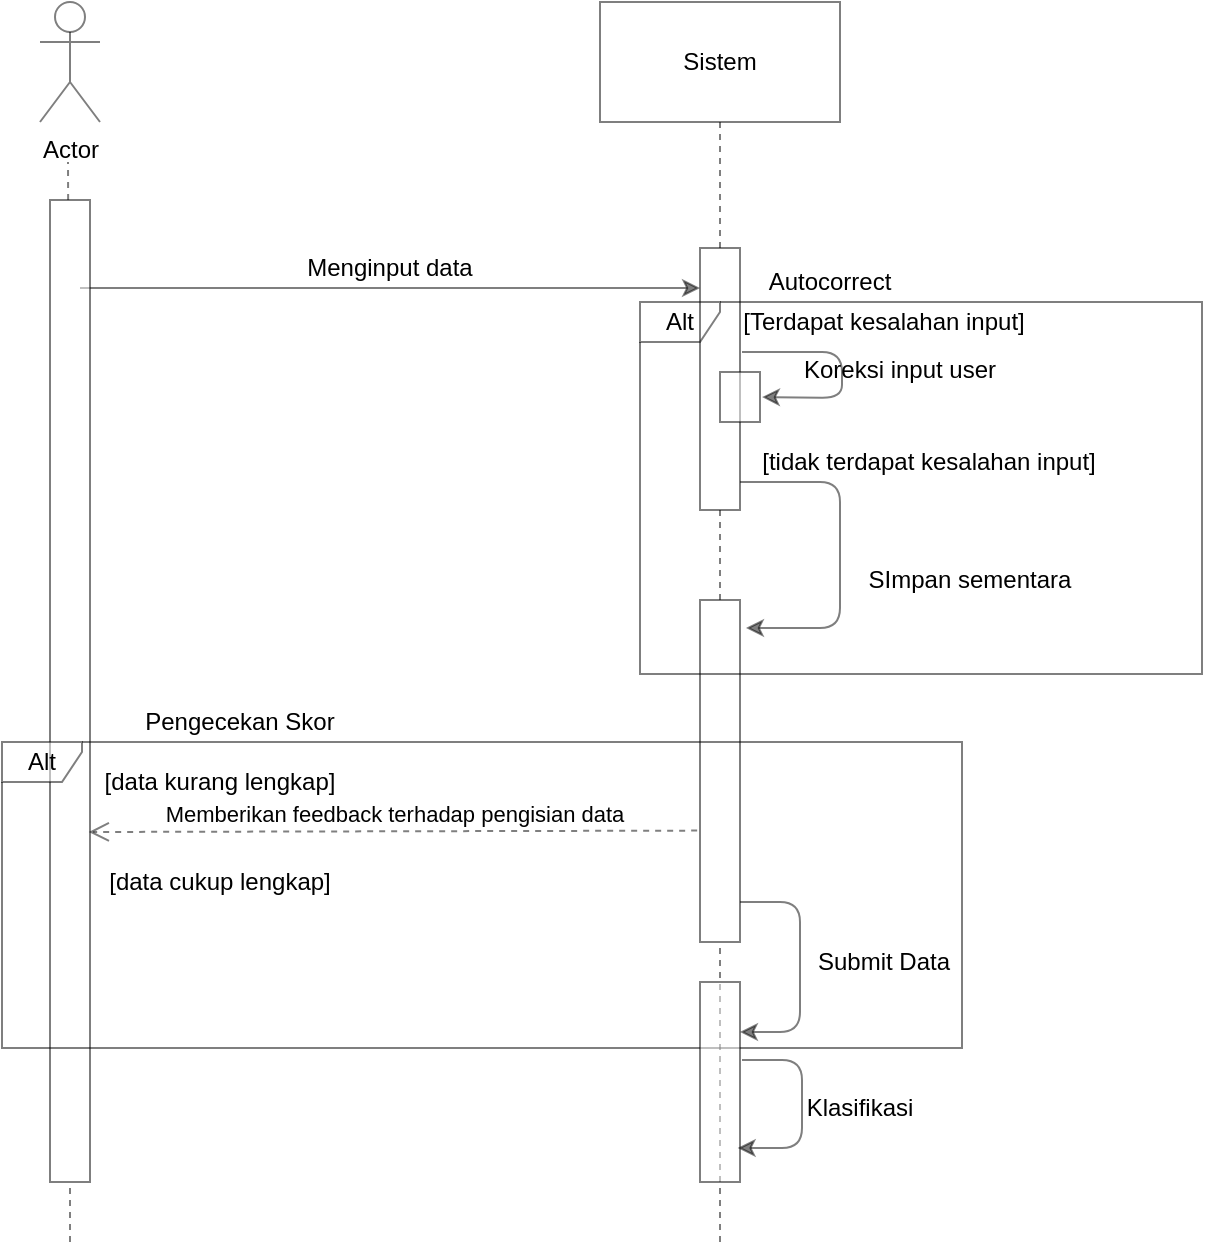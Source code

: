 <mxfile version="12.7.4" type="github">
  <diagram id="Kr0X2cho4FaQQ7qcvASZ" name="Page-1">
    <mxGraphModel dx="980" dy="573" grid="1" gridSize="10" guides="1" tooltips="1" connect="1" arrows="1" fold="1" page="1" pageScale="1" pageWidth="827" pageHeight="1169" math="0" shadow="0">
      <root>
        <mxCell id="0" />
        <mxCell id="1" parent="0" />
        <mxCell id="PtdSSJlPHfbnFX0VxmrV-1" value="Actor" style="shape=umlActor;verticalLabelPosition=bottom;labelBackgroundColor=#ffffff;verticalAlign=top;html=1;outlineConnect=0;opacity=50;" parent="1" vertex="1">
          <mxGeometry x="99" y="275" width="30" height="60" as="geometry" />
        </mxCell>
        <mxCell id="yn2PeH5WS4tfaP8pmI9j-5" value="" style="group;opacity=50;" parent="1" vertex="1" connectable="0">
          <mxGeometry x="379" y="275" width="120" height="60" as="geometry" />
        </mxCell>
        <mxCell id="PtdSSJlPHfbnFX0VxmrV-2" value="" style="rounded=0;whiteSpace=wrap;html=1;opacity=50;" parent="yn2PeH5WS4tfaP8pmI9j-5" vertex="1">
          <mxGeometry width="120" height="60" as="geometry" />
        </mxCell>
        <mxCell id="yn2PeH5WS4tfaP8pmI9j-1" value="Sistem" style="text;html=1;align=center;verticalAlign=middle;whiteSpace=wrap;rounded=0;opacity=50;" parent="yn2PeH5WS4tfaP8pmI9j-5" vertex="1">
          <mxGeometry x="20" y="20" width="80" height="20" as="geometry" />
        </mxCell>
        <mxCell id="yn2PeH5WS4tfaP8pmI9j-14" value="" style="endArrow=classic;html=1;exitX=0;exitY=1;exitDx=0;exitDy=0;opacity=50;" parent="1" source="ZmYGv-1Y40UOif_T1ciF-18" edge="1">
          <mxGeometry width="50" height="50" relative="1" as="geometry">
            <mxPoint x="449" y="495" as="sourcePoint" />
            <mxPoint x="452" y="588" as="targetPoint" />
            <Array as="points">
              <mxPoint x="499" y="515" />
              <mxPoint x="499" y="588" />
            </Array>
          </mxGeometry>
        </mxCell>
        <mxCell id="yn2PeH5WS4tfaP8pmI9j-16" value="" style="group;opacity=50;" parent="1" vertex="1" connectable="0">
          <mxGeometry x="119" y="398" width="310" height="20" as="geometry" />
        </mxCell>
        <mxCell id="yn2PeH5WS4tfaP8pmI9j-4" value="" style="endArrow=classic;html=1;opacity=50;" parent="yn2PeH5WS4tfaP8pmI9j-16" edge="1">
          <mxGeometry width="50" height="50" relative="1" as="geometry">
            <mxPoint y="20" as="sourcePoint" />
            <mxPoint x="310" y="20" as="targetPoint" />
          </mxGeometry>
        </mxCell>
        <mxCell id="yn2PeH5WS4tfaP8pmI9j-9" value="Menginput data" style="text;html=1;align=center;verticalAlign=middle;whiteSpace=wrap;rounded=0;opacity=50;" parent="yn2PeH5WS4tfaP8pmI9j-16" vertex="1">
          <mxGeometry x="35.769" width="238.462" height="20" as="geometry" />
        </mxCell>
        <mxCell id="1JGHUam5wkuJCgiTYqTm-18" value="SImpan sementara" style="text;html=1;align=center;verticalAlign=middle;whiteSpace=wrap;rounded=0;opacity=50;" parent="1" vertex="1">
          <mxGeometry x="474" y="554" width="180" height="20" as="geometry" />
        </mxCell>
        <mxCell id="1JGHUam5wkuJCgiTYqTm-25" value="" style="endArrow=none;dashed=1;html=1;opacity=50;" parent="1" source="1JGHUam5wkuJCgiTYqTm-30" edge="1">
          <mxGeometry width="50" height="50" relative="1" as="geometry">
            <mxPoint x="113.41" y="1015" as="sourcePoint" />
            <mxPoint x="113" y="355" as="targetPoint" />
          </mxGeometry>
        </mxCell>
        <mxCell id="1JGHUam5wkuJCgiTYqTm-26" value="" style="endArrow=none;dashed=1;html=1;entryX=0.5;entryY=1;entryDx=0;entryDy=0;opacity=50;" parent="1" source="1JGHUam5wkuJCgiTYqTm-33" target="PtdSSJlPHfbnFX0VxmrV-2" edge="1">
          <mxGeometry width="50" height="50" relative="1" as="geometry">
            <mxPoint x="438.41" y="1015" as="sourcePoint" />
            <mxPoint x="438.41" y="536" as="targetPoint" />
          </mxGeometry>
        </mxCell>
        <mxCell id="1JGHUam5wkuJCgiTYqTm-30" value="" style="rounded=0;whiteSpace=wrap;html=1;opacity=50;" parent="1" vertex="1">
          <mxGeometry x="104" y="374" width="20" height="491" as="geometry" />
        </mxCell>
        <mxCell id="1JGHUam5wkuJCgiTYqTm-31" value="" style="endArrow=none;dashed=1;html=1;opacity=50;" parent="1" target="1JGHUam5wkuJCgiTYqTm-30" edge="1">
          <mxGeometry width="50" height="50" relative="1" as="geometry">
            <mxPoint x="114" y="895" as="sourcePoint" />
            <mxPoint x="113.41" y="536" as="targetPoint" />
          </mxGeometry>
        </mxCell>
        <mxCell id="1JGHUam5wkuJCgiTYqTm-33" value="" style="rounded=0;whiteSpace=wrap;html=1;opacity=50;" parent="1" vertex="1">
          <mxGeometry x="429" y="398" width="20" height="131" as="geometry" />
        </mxCell>
        <mxCell id="1JGHUam5wkuJCgiTYqTm-34" value="" style="endArrow=none;dashed=1;html=1;entryX=0.5;entryY=1;entryDx=0;entryDy=0;opacity=50;" parent="1" target="1JGHUam5wkuJCgiTYqTm-33" edge="1" source="1JGHUam5wkuJCgiTYqTm-40">
          <mxGeometry width="50" height="50" relative="1" as="geometry">
            <mxPoint x="439" y="1035" as="sourcePoint" />
            <mxPoint x="439" y="508.0" as="targetPoint" />
          </mxGeometry>
        </mxCell>
        <mxCell id="1JGHUam5wkuJCgiTYqTm-41" value="Memberikan feedback terhadap pengisian data" style="html=1;verticalAlign=bottom;endArrow=open;dashed=1;endSize=8;entryX=0.969;entryY=0.209;entryDx=0;entryDy=0;entryPerimeter=0;exitX=-0.071;exitY=0.893;exitDx=0;exitDy=0;exitPerimeter=0;opacity=50;" parent="1" edge="1">
          <mxGeometry relative="1" as="geometry">
            <mxPoint x="427.58" y="689.3" as="sourcePoint" />
            <mxPoint x="123.38" y="690" as="targetPoint" />
          </mxGeometry>
        </mxCell>
        <mxCell id="1JGHUam5wkuJCgiTYqTm-40" value="" style="rounded=0;whiteSpace=wrap;html=1;opacity=50;" parent="1" vertex="1">
          <mxGeometry x="429" y="574" width="20" height="171" as="geometry" />
        </mxCell>
        <mxCell id="ZmYGv-1Y40UOif_T1ciF-9" value="" style="endArrow=none;dashed=1;html=1;entryX=0.5;entryY=1;entryDx=0;entryDy=0;opacity=50;" edge="1" parent="1" target="1JGHUam5wkuJCgiTYqTm-40">
          <mxGeometry width="50" height="50" relative="1" as="geometry">
            <mxPoint x="439" y="895" as="sourcePoint" />
            <mxPoint x="439" y="505" as="targetPoint" />
          </mxGeometry>
        </mxCell>
        <mxCell id="ZmYGv-1Y40UOif_T1ciF-12" value="" style="rounded=0;whiteSpace=wrap;html=1;opacity=50;" vertex="1" parent="1">
          <mxGeometry x="439" y="460" width="20" height="25" as="geometry" />
        </mxCell>
        <mxCell id="ZmYGv-1Y40UOif_T1ciF-13" value="" style="endArrow=classic;html=1;entryX=1;entryY=0.5;entryDx=0;entryDy=0;opacity=50;exitX=1.05;exitY=0.397;exitDx=0;exitDy=0;exitPerimeter=0;" edge="1" parent="1" source="1JGHUam5wkuJCgiTYqTm-33">
          <mxGeometry width="50" height="50" relative="1" as="geometry">
            <mxPoint x="460" y="445" as="sourcePoint" />
            <mxPoint x="460.0" y="472.5" as="targetPoint" />
            <Array as="points">
              <mxPoint x="500" y="450" />
              <mxPoint x="500" y="473" />
            </Array>
          </mxGeometry>
        </mxCell>
        <mxCell id="ZmYGv-1Y40UOif_T1ciF-14" value="Koreksi input user" style="text;html=1;align=center;verticalAlign=middle;whiteSpace=wrap;rounded=0;opacity=50;" vertex="1" parent="1">
          <mxGeometry x="474" y="449" width="110" height="20" as="geometry" />
        </mxCell>
        <mxCell id="ZmYGv-1Y40UOif_T1ciF-15" value="Autocorrect" style="text;html=1;align=center;verticalAlign=middle;whiteSpace=wrap;rounded=0;opacity=50;" vertex="1" parent="1">
          <mxGeometry x="459" y="405" width="70" height="20" as="geometry" />
        </mxCell>
        <mxCell id="ZmYGv-1Y40UOif_T1ciF-16" value="Alt" style="shape=umlFrame;whiteSpace=wrap;html=1;width=40;height=20;opacity=50;fillColor=none;" vertex="1" parent="1">
          <mxGeometry x="399" y="425" width="281" height="186" as="geometry" />
        </mxCell>
        <mxCell id="ZmYGv-1Y40UOif_T1ciF-17" value="[Terdapat kesalahan input]" style="text;html=1;align=center;verticalAlign=middle;whiteSpace=wrap;rounded=0;opacity=50;" vertex="1" parent="1">
          <mxGeometry x="436" y="425" width="170" height="20" as="geometry" />
        </mxCell>
        <mxCell id="ZmYGv-1Y40UOif_T1ciF-18" value="[tidak terdapat kesalahan input]" style="text;html=1;align=center;verticalAlign=middle;whiteSpace=wrap;rounded=0;opacity=50;" vertex="1" parent="1">
          <mxGeometry x="449" y="495" width="189" height="20" as="geometry" />
        </mxCell>
        <mxCell id="ZmYGv-1Y40UOif_T1ciF-19" value="Alt" style="shape=umlFrame;whiteSpace=wrap;html=1;width=40;height=20;opacity=50;" vertex="1" parent="1">
          <mxGeometry x="80" y="645" width="480" height="153" as="geometry" />
        </mxCell>
        <mxCell id="ZmYGv-1Y40UOif_T1ciF-20" value="Pengecekan Skor" style="text;html=1;align=center;verticalAlign=middle;whiteSpace=wrap;rounded=0;opacity=50;" vertex="1" parent="1">
          <mxGeometry x="139" y="625" width="120" height="20" as="geometry" />
        </mxCell>
        <mxCell id="ZmYGv-1Y40UOif_T1ciF-21" value="[data kurang lengkap]" style="text;html=1;align=center;verticalAlign=middle;whiteSpace=wrap;rounded=0;opacity=50;" vertex="1" parent="1">
          <mxGeometry x="119" y="655" width="140" height="20" as="geometry" />
        </mxCell>
        <mxCell id="ZmYGv-1Y40UOif_T1ciF-22" value="[data cukup lengkap]" style="text;html=1;align=center;verticalAlign=middle;whiteSpace=wrap;rounded=0;opacity=50;" vertex="1" parent="1">
          <mxGeometry x="119" y="705" width="140" height="20" as="geometry" />
        </mxCell>
        <mxCell id="ZmYGv-1Y40UOif_T1ciF-23" value="" style="rounded=0;whiteSpace=wrap;html=1;opacity=50;" vertex="1" parent="1">
          <mxGeometry x="429" y="765" width="20" height="100" as="geometry" />
        </mxCell>
        <mxCell id="ZmYGv-1Y40UOif_T1ciF-24" value="" style="endArrow=classic;html=1;entryX=1;entryY=0.25;entryDx=0;entryDy=0;opacity=50;" edge="1" parent="1" target="ZmYGv-1Y40UOif_T1ciF-23">
          <mxGeometry width="50" height="50" relative="1" as="geometry">
            <mxPoint x="449" y="725" as="sourcePoint" />
            <mxPoint x="399" y="805" as="targetPoint" />
            <Array as="points">
              <mxPoint x="479" y="725" />
              <mxPoint x="479" y="790" />
            </Array>
          </mxGeometry>
        </mxCell>
        <mxCell id="ZmYGv-1Y40UOif_T1ciF-25" value="Submit Data" style="text;html=1;align=center;verticalAlign=middle;whiteSpace=wrap;rounded=0;opacity=50;" vertex="1" parent="1">
          <mxGeometry x="466" y="745" width="110" height="20" as="geometry" />
        </mxCell>
        <mxCell id="ZmYGv-1Y40UOif_T1ciF-26" value="" style="endArrow=classic;html=1;entryX=0.992;entryY=0.83;entryDx=0;entryDy=0;entryPerimeter=0;opacity=50;" edge="1" parent="1">
          <mxGeometry width="50" height="50" relative="1" as="geometry">
            <mxPoint x="450" y="804" as="sourcePoint" />
            <mxPoint x="447.84" y="848" as="targetPoint" />
            <Array as="points">
              <mxPoint x="480" y="804" />
              <mxPoint x="480" y="848" />
            </Array>
          </mxGeometry>
        </mxCell>
        <mxCell id="ZmYGv-1Y40UOif_T1ciF-27" value="Klasifikasi" style="text;html=1;align=center;verticalAlign=middle;whiteSpace=wrap;rounded=0;opacity=50;" vertex="1" parent="1">
          <mxGeometry x="489" y="818" width="40" height="20" as="geometry" />
        </mxCell>
      </root>
    </mxGraphModel>
  </diagram>
</mxfile>
